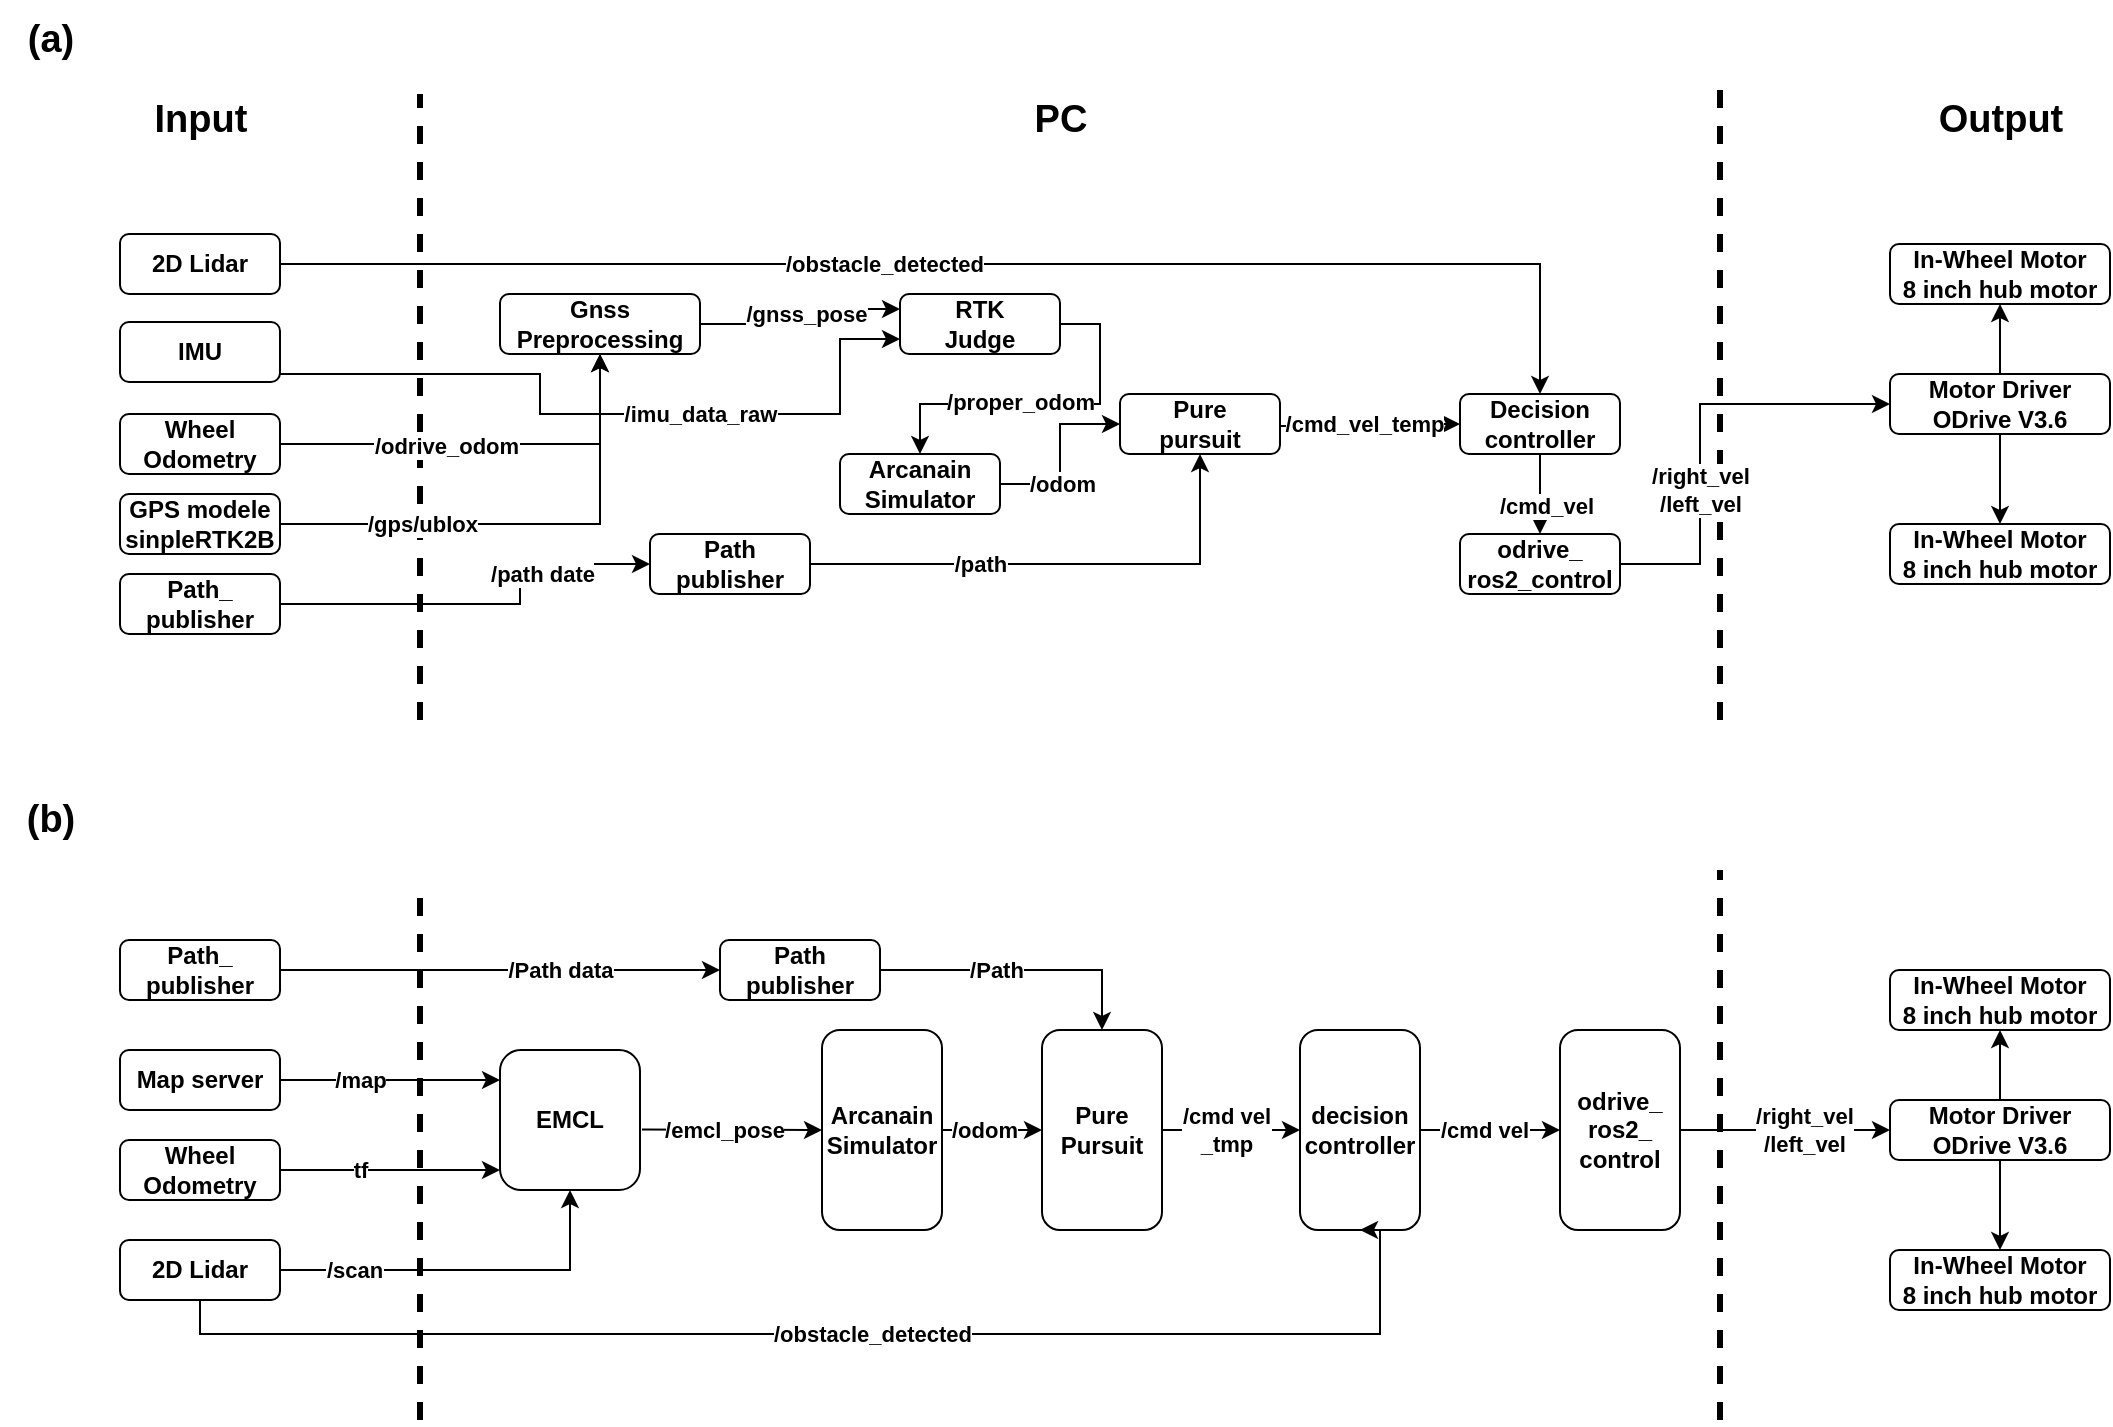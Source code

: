 <mxfile>
    <diagram name="Page-1" id="0783ab3e-0a74-02c8-0abd-f7b4e66b4bec">
        <mxGraphModel dx="871" dy="1112" grid="1" gridSize="10" guides="1" tooltips="1" connect="1" arrows="1" fold="1" page="1" pageScale="1" pageWidth="850" pageHeight="1100" background="none" math="0" shadow="0">
            <root>
                <mxCell id="0"/>
                <mxCell id="1" parent="0"/>
                <mxCell id="paWgnoQPD8wDNVeEvf1s-59" value="" style="endArrow=none;dashed=1;html=1;rounded=0;jumpSize=16;strokeWidth=3;" parent="1" edge="1">
                    <mxGeometry width="50" height="50" relative="1" as="geometry">
                        <mxPoint x="290" y="410" as="sourcePoint"/>
                        <mxPoint x="290" y="97" as="targetPoint"/>
                    </mxGeometry>
                </mxCell>
                <mxCell id="paWgnoQPD8wDNVeEvf1s-60" value="" style="endArrow=none;dashed=1;html=1;rounded=0;jumpSize=16;strokeWidth=3;" parent="1" edge="1">
                    <mxGeometry width="50" height="50" relative="1" as="geometry">
                        <mxPoint x="940" y="410" as="sourcePoint"/>
                        <mxPoint x="940" y="87" as="targetPoint"/>
                    </mxGeometry>
                </mxCell>
                <mxCell id="paWgnoQPD8wDNVeEvf1s-4" value="2D Lidar" style="rounded=1;whiteSpace=wrap;html=1;fontStyle=1" parent="1" vertex="1">
                    <mxGeometry x="140" y="167" width="80" height="30" as="geometry"/>
                </mxCell>
                <mxCell id="paWgnoQPD8wDNVeEvf1s-5" value="GPS modele&lt;div&gt;sinpleRTK2B&lt;/div&gt;" style="rounded=1;whiteSpace=wrap;html=1;fontStyle=1" parent="1" vertex="1">
                    <mxGeometry x="140" y="297" width="80" height="30" as="geometry"/>
                </mxCell>
                <mxCell id="paWgnoQPD8wDNVeEvf1s-6" value="Path_&lt;div&gt;publisher&lt;/div&gt;" style="rounded=1;whiteSpace=wrap;html=1;fontStyle=1" parent="1" vertex="1">
                    <mxGeometry x="140" y="337" width="80" height="30" as="geometry"/>
                </mxCell>
                <mxCell id="paWgnoQPD8wDNVeEvf1s-7" value="IMU" style="rounded=1;whiteSpace=wrap;html=1;fontStyle=1" parent="1" vertex="1">
                    <mxGeometry x="140" y="211" width="80" height="30" as="geometry"/>
                </mxCell>
                <mxCell id="paWgnoQPD8wDNVeEvf1s-11" value="Wheel&lt;div&gt;Odometry&lt;/div&gt;" style="rounded=1;whiteSpace=wrap;html=1;fontStyle=1" parent="1" vertex="1">
                    <mxGeometry x="140" y="257" width="80" height="30" as="geometry"/>
                </mxCell>
                <mxCell id="paWgnoQPD8wDNVeEvf1s-36" style="edgeStyle=orthogonalEdgeStyle;rounded=0;orthogonalLoop=1;jettySize=auto;html=1;exitX=1;exitY=0.5;exitDx=0;exitDy=0;entryX=0;entryY=0.25;entryDx=0;entryDy=0;fontStyle=1" parent="1" source="paWgnoQPD8wDNVeEvf1s-13" target="paWgnoQPD8wDNVeEvf1s-14" edge="1">
                    <mxGeometry relative="1" as="geometry"/>
                </mxCell>
                <mxCell id="paWgnoQPD8wDNVeEvf1s-37" value="/gnss_pose" style="edgeLabel;html=1;align=center;verticalAlign=middle;resizable=0;points=[];fontStyle=1" parent="paWgnoQPD8wDNVeEvf1s-36" vertex="1" connectable="0">
                    <mxGeometry x="0.12" y="-2" relative="1" as="geometry">
                        <mxPoint as="offset"/>
                    </mxGeometry>
                </mxCell>
                <mxCell id="paWgnoQPD8wDNVeEvf1s-13" value="Gnss&lt;div&gt;Preprocessing&lt;/div&gt;" style="rounded=1;whiteSpace=wrap;html=1;fontStyle=1" parent="1" vertex="1">
                    <mxGeometry x="330" y="197" width="100" height="30" as="geometry"/>
                </mxCell>
                <mxCell id="paWgnoQPD8wDNVeEvf1s-38" style="edgeStyle=orthogonalEdgeStyle;rounded=0;orthogonalLoop=1;jettySize=auto;html=1;exitX=1;exitY=0.5;exitDx=0;exitDy=0;entryX=0.5;entryY=0;entryDx=0;entryDy=0;fontStyle=1" parent="1" source="paWgnoQPD8wDNVeEvf1s-14" target="paWgnoQPD8wDNVeEvf1s-17" edge="1">
                    <mxGeometry relative="1" as="geometry"/>
                </mxCell>
                <mxCell id="paWgnoQPD8wDNVeEvf1s-39" value="/proper_odom" style="edgeLabel;html=1;align=center;verticalAlign=middle;resizable=0;points=[];fontStyle=1" parent="paWgnoQPD8wDNVeEvf1s-38" vertex="1" connectable="0">
                    <mxGeometry x="-0.255" y="1" relative="1" as="geometry">
                        <mxPoint x="-35" y="-2" as="offset"/>
                    </mxGeometry>
                </mxCell>
                <mxCell id="paWgnoQPD8wDNVeEvf1s-14" value="RTK&lt;div&gt;Judge&lt;/div&gt;" style="rounded=1;whiteSpace=wrap;html=1;fontStyle=1" parent="1" vertex="1">
                    <mxGeometry x="530" y="197" width="80" height="30" as="geometry"/>
                </mxCell>
                <mxCell id="paWgnoQPD8wDNVeEvf1s-45" style="edgeStyle=orthogonalEdgeStyle;rounded=0;orthogonalLoop=1;jettySize=auto;html=1;exitX=1;exitY=0.5;exitDx=0;exitDy=0;entryX=0.5;entryY=1;entryDx=0;entryDy=0;fontStyle=1" parent="1" source="paWgnoQPD8wDNVeEvf1s-16" target="paWgnoQPD8wDNVeEvf1s-18" edge="1">
                    <mxGeometry relative="1" as="geometry"/>
                </mxCell>
                <mxCell id="paWgnoQPD8wDNVeEvf1s-46" value="/path" style="edgeLabel;html=1;align=center;verticalAlign=middle;resizable=0;points=[];fontStyle=1" parent="paWgnoQPD8wDNVeEvf1s-45" vertex="1" connectable="0">
                    <mxGeometry x="-0.32" relative="1" as="geometry">
                        <mxPoint as="offset"/>
                    </mxGeometry>
                </mxCell>
                <mxCell id="paWgnoQPD8wDNVeEvf1s-16" value="Path&lt;div&gt;publisher&lt;/div&gt;" style="rounded=1;whiteSpace=wrap;html=1;fontStyle=1" parent="1" vertex="1">
                    <mxGeometry x="405" y="317" width="80" height="30" as="geometry"/>
                </mxCell>
                <mxCell id="paWgnoQPD8wDNVeEvf1s-40" style="edgeStyle=orthogonalEdgeStyle;rounded=0;orthogonalLoop=1;jettySize=auto;html=1;exitX=1;exitY=0.5;exitDx=0;exitDy=0;entryX=0;entryY=0.5;entryDx=0;entryDy=0;fontStyle=1" parent="1" source="paWgnoQPD8wDNVeEvf1s-17" target="paWgnoQPD8wDNVeEvf1s-18" edge="1">
                    <mxGeometry relative="1" as="geometry"/>
                </mxCell>
                <mxCell id="paWgnoQPD8wDNVeEvf1s-41" value="/odom" style="edgeLabel;html=1;align=center;verticalAlign=middle;resizable=0;points=[];fontStyle=1" parent="paWgnoQPD8wDNVeEvf1s-40" vertex="1" connectable="0">
                    <mxGeometry x="-0.333" y="-1" relative="1" as="geometry">
                        <mxPoint as="offset"/>
                    </mxGeometry>
                </mxCell>
                <mxCell id="paWgnoQPD8wDNVeEvf1s-17" value="Arcanain&lt;div&gt;Simulator&lt;/div&gt;" style="rounded=1;whiteSpace=wrap;html=1;fontStyle=1" parent="1" vertex="1">
                    <mxGeometry x="500" y="277" width="80" height="30" as="geometry"/>
                </mxCell>
                <mxCell id="paWgnoQPD8wDNVeEvf1s-42" value="/cmd_vel_temp" style="edgeStyle=orthogonalEdgeStyle;rounded=0;orthogonalLoop=1;jettySize=auto;html=1;exitX=1;exitY=0.5;exitDx=0;exitDy=0;entryX=0;entryY=0.5;entryDx=0;entryDy=0;fontStyle=1" parent="1" target="paWgnoQPD8wDNVeEvf1s-19" edge="1">
                    <mxGeometry relative="1" as="geometry">
                        <mxPoint x="716" y="262" as="sourcePoint"/>
                        <mxPoint x="806" y="262" as="targetPoint"/>
                        <Array as="points">
                            <mxPoint x="716" y="263"/>
                            <mxPoint x="750" y="263"/>
                        </Array>
                    </mxGeometry>
                </mxCell>
                <mxCell id="paWgnoQPD8wDNVeEvf1s-18" value="Pure&lt;div&gt;pursuit&lt;/div&gt;" style="rounded=1;whiteSpace=wrap;html=1;fontStyle=1" parent="1" vertex="1">
                    <mxGeometry x="640" y="247" width="80" height="30" as="geometry"/>
                </mxCell>
                <mxCell id="paWgnoQPD8wDNVeEvf1s-43" style="edgeStyle=orthogonalEdgeStyle;rounded=0;orthogonalLoop=1;jettySize=auto;html=1;exitX=0.5;exitY=1;exitDx=0;exitDy=0;entryX=0.5;entryY=0;entryDx=0;entryDy=0;fontStyle=1" parent="1" source="paWgnoQPD8wDNVeEvf1s-19" target="paWgnoQPD8wDNVeEvf1s-22" edge="1">
                    <mxGeometry relative="1" as="geometry"/>
                </mxCell>
                <mxCell id="paWgnoQPD8wDNVeEvf1s-44" value="/cmd_vel" style="edgeLabel;html=1;align=center;verticalAlign=middle;resizable=0;points=[];fontStyle=1" parent="paWgnoQPD8wDNVeEvf1s-43" vertex="1" connectable="0">
                    <mxGeometry x="0.28" y="3" relative="1" as="geometry">
                        <mxPoint as="offset"/>
                    </mxGeometry>
                </mxCell>
                <mxCell id="paWgnoQPD8wDNVeEvf1s-19" value="Decision&lt;div&gt;controller&lt;/div&gt;" style="rounded=1;whiteSpace=wrap;html=1;fontStyle=1" parent="1" vertex="1">
                    <mxGeometry x="810" y="247" width="80" height="30" as="geometry"/>
                </mxCell>
                <mxCell id="paWgnoQPD8wDNVeEvf1s-22" value="odrive_&lt;div&gt;ros2_control&lt;/div&gt;" style="rounded=1;whiteSpace=wrap;html=1;fontStyle=1" parent="1" vertex="1">
                    <mxGeometry x="810" y="317" width="80" height="30" as="geometry"/>
                </mxCell>
                <mxCell id="paWgnoQPD8wDNVeEvf1s-23" value="In-Wheel Motor&lt;div&gt;8 inch hub motor&lt;/div&gt;" style="rounded=1;whiteSpace=wrap;html=1;fontStyle=1" parent="1" vertex="1">
                    <mxGeometry x="1025" y="172" width="110" height="30" as="geometry"/>
                </mxCell>
                <mxCell id="paWgnoQPD8wDNVeEvf1s-57" style="edgeStyle=orthogonalEdgeStyle;rounded=0;orthogonalLoop=1;jettySize=auto;html=1;exitX=0.5;exitY=0;exitDx=0;exitDy=0;entryX=0.5;entryY=1;entryDx=0;entryDy=0;" parent="1" source="paWgnoQPD8wDNVeEvf1s-24" target="paWgnoQPD8wDNVeEvf1s-23" edge="1">
                    <mxGeometry relative="1" as="geometry"/>
                </mxCell>
                <mxCell id="paWgnoQPD8wDNVeEvf1s-58" style="edgeStyle=orthogonalEdgeStyle;rounded=0;orthogonalLoop=1;jettySize=auto;html=1;exitX=0.5;exitY=1;exitDx=0;exitDy=0;" parent="1" source="paWgnoQPD8wDNVeEvf1s-24" target="paWgnoQPD8wDNVeEvf1s-25" edge="1">
                    <mxGeometry relative="1" as="geometry"/>
                </mxCell>
                <mxCell id="paWgnoQPD8wDNVeEvf1s-24" value="Motor Driver&lt;div&gt;ODrive V3.6&lt;/div&gt;" style="rounded=1;whiteSpace=wrap;html=1;fontStyle=1" parent="1" vertex="1">
                    <mxGeometry x="1025" y="237" width="110" height="30" as="geometry"/>
                </mxCell>
                <mxCell id="paWgnoQPD8wDNVeEvf1s-25" value="In-Wheel Motor&lt;div&gt;8 inch hub motor&lt;/div&gt;" style="rounded=1;whiteSpace=wrap;html=1;fontStyle=1" parent="1" vertex="1">
                    <mxGeometry x="1025" y="312" width="110" height="30" as="geometry"/>
                </mxCell>
                <mxCell id="paWgnoQPD8wDNVeEvf1s-30" style="edgeStyle=orthogonalEdgeStyle;rounded=0;orthogonalLoop=1;jettySize=auto;html=1;exitX=1;exitY=0.5;exitDx=0;exitDy=0;entryX=0.5;entryY=0;entryDx=0;entryDy=0;fontStyle=1" parent="1" source="paWgnoQPD8wDNVeEvf1s-4" target="paWgnoQPD8wDNVeEvf1s-19" edge="1">
                    <mxGeometry relative="1" as="geometry"/>
                </mxCell>
                <mxCell id="paWgnoQPD8wDNVeEvf1s-31" value="/obstacle_detected" style="edgeLabel;html=1;align=center;verticalAlign=middle;resizable=0;points=[];fontStyle=1" parent="paWgnoQPD8wDNVeEvf1s-30" vertex="1" connectable="0">
                    <mxGeometry x="-0.133" relative="1" as="geometry">
                        <mxPoint as="offset"/>
                    </mxGeometry>
                </mxCell>
                <mxCell id="paWgnoQPD8wDNVeEvf1s-32" style="edgeStyle=orthogonalEdgeStyle;rounded=0;orthogonalLoop=1;jettySize=auto;html=1;exitX=1;exitY=0.5;exitDx=0;exitDy=0;fontStyle=1" parent="1" source="paWgnoQPD8wDNVeEvf1s-11" target="paWgnoQPD8wDNVeEvf1s-13" edge="1">
                    <mxGeometry relative="1" as="geometry"/>
                </mxCell>
                <mxCell id="paWgnoQPD8wDNVeEvf1s-33" value="/odrive_odom" style="edgeLabel;html=1;align=center;verticalAlign=middle;resizable=0;points=[];fontStyle=1" parent="paWgnoQPD8wDNVeEvf1s-32" vertex="1" connectable="0">
                    <mxGeometry x="-0.193" y="-1" relative="1" as="geometry">
                        <mxPoint as="offset"/>
                    </mxGeometry>
                </mxCell>
                <mxCell id="paWgnoQPD8wDNVeEvf1s-34" style="edgeStyle=orthogonalEdgeStyle;rounded=0;orthogonalLoop=1;jettySize=auto;html=1;exitX=1;exitY=0.5;exitDx=0;exitDy=0;entryX=0.5;entryY=1;entryDx=0;entryDy=0;fontStyle=1" parent="1" source="paWgnoQPD8wDNVeEvf1s-5" target="paWgnoQPD8wDNVeEvf1s-13" edge="1">
                    <mxGeometry relative="1" as="geometry"/>
                </mxCell>
                <mxCell id="paWgnoQPD8wDNVeEvf1s-35" value="/gps/ublox" style="edgeLabel;html=1;align=center;verticalAlign=middle;resizable=0;points=[];fontStyle=1" parent="paWgnoQPD8wDNVeEvf1s-34" vertex="1" connectable="0">
                    <mxGeometry x="-0.425" relative="1" as="geometry">
                        <mxPoint as="offset"/>
                    </mxGeometry>
                </mxCell>
                <mxCell id="paWgnoQPD8wDNVeEvf1s-47" style="edgeStyle=orthogonalEdgeStyle;rounded=0;orthogonalLoop=1;jettySize=auto;html=1;exitX=1;exitY=0.5;exitDx=0;exitDy=0;entryX=0;entryY=0.5;entryDx=0;entryDy=0;fontStyle=1" parent="1" source="paWgnoQPD8wDNVeEvf1s-6" target="paWgnoQPD8wDNVeEvf1s-16" edge="1">
                    <mxGeometry relative="1" as="geometry">
                        <Array as="points">
                            <mxPoint x="340" y="352"/>
                            <mxPoint x="340" y="332"/>
                        </Array>
                    </mxGeometry>
                </mxCell>
                <mxCell id="paWgnoQPD8wDNVeEvf1s-48" value="/path date" style="edgeLabel;html=1;align=center;verticalAlign=middle;resizable=0;points=[];fontStyle=1" parent="paWgnoQPD8wDNVeEvf1s-47" vertex="1" connectable="0">
                    <mxGeometry x="0.096" y="1" relative="1" as="geometry">
                        <mxPoint x="18" y="-14" as="offset"/>
                    </mxGeometry>
                </mxCell>
                <mxCell id="paWgnoQPD8wDNVeEvf1s-49" style="edgeStyle=orthogonalEdgeStyle;rounded=0;orthogonalLoop=1;jettySize=auto;html=1;exitX=1;exitY=0.5;exitDx=0;exitDy=0;entryX=0;entryY=0.75;entryDx=0;entryDy=0;fontStyle=1" parent="1" source="paWgnoQPD8wDNVeEvf1s-7" target="paWgnoQPD8wDNVeEvf1s-14" edge="1">
                    <mxGeometry relative="1" as="geometry">
                        <mxPoint x="380" y="472" as="sourcePoint"/>
                        <mxPoint x="520" y="237" as="targetPoint"/>
                        <Array as="points">
                            <mxPoint x="220" y="237"/>
                            <mxPoint x="350" y="237"/>
                            <mxPoint x="350" y="257"/>
                            <mxPoint x="500" y="257"/>
                            <mxPoint x="500" y="219"/>
                        </Array>
                    </mxGeometry>
                </mxCell>
                <mxCell id="paWgnoQPD8wDNVeEvf1s-50" value="/imu_data_raw" style="edgeLabel;html=1;align=center;verticalAlign=middle;resizable=0;points=[];fontStyle=1" parent="paWgnoQPD8wDNVeEvf1s-49" vertex="1" connectable="0">
                    <mxGeometry x="0.379" relative="1" as="geometry">
                        <mxPoint x="-20" as="offset"/>
                    </mxGeometry>
                </mxCell>
                <mxCell id="paWgnoQPD8wDNVeEvf1s-55" style="edgeStyle=orthogonalEdgeStyle;rounded=0;orthogonalLoop=1;jettySize=auto;html=1;exitX=1;exitY=0.5;exitDx=0;exitDy=0;entryX=0;entryY=0.5;entryDx=0;entryDy=0;fontStyle=1" parent="1" source="paWgnoQPD8wDNVeEvf1s-22" target="paWgnoQPD8wDNVeEvf1s-24" edge="1">
                    <mxGeometry relative="1" as="geometry">
                        <Array as="points">
                            <mxPoint x="930" y="332"/>
                            <mxPoint x="930" y="252"/>
                        </Array>
                    </mxGeometry>
                </mxCell>
                <mxCell id="paWgnoQPD8wDNVeEvf1s-56" value="/right_vel&lt;div&gt;/left_vel&lt;/div&gt;" style="edgeLabel;html=1;align=center;verticalAlign=middle;resizable=0;points=[];fontStyle=1" parent="paWgnoQPD8wDNVeEvf1s-55" vertex="1" connectable="0">
                    <mxGeometry x="-0.285" relative="1" as="geometry">
                        <mxPoint as="offset"/>
                    </mxGeometry>
                </mxCell>
                <mxCell id="paWgnoQPD8wDNVeEvf1s-61" value="Input" style="text;html=1;align=center;verticalAlign=middle;resizable=0;points=[];autosize=1;strokeColor=none;fillColor=none;fontStyle=1;fontSize=19;" parent="1" vertex="1">
                    <mxGeometry x="145" y="90" width="70" height="40" as="geometry"/>
                </mxCell>
                <mxCell id="paWgnoQPD8wDNVeEvf1s-62" value="PC" style="text;html=1;align=center;verticalAlign=middle;resizable=0;points=[];autosize=1;strokeColor=none;fillColor=none;fontStyle=1;fontSize=19;" parent="1" vertex="1">
                    <mxGeometry x="585" y="90" width="50" height="40" as="geometry"/>
                </mxCell>
                <mxCell id="paWgnoQPD8wDNVeEvf1s-63" value="Output" style="text;html=1;align=center;verticalAlign=middle;resizable=0;points=[];autosize=1;strokeColor=none;fillColor=none;fontStyle=1;fontSize=19;" parent="1" vertex="1">
                    <mxGeometry x="1040" y="90" width="80" height="40" as="geometry"/>
                </mxCell>
                <mxCell id="2" value="(a)" style="text;html=1;align=center;verticalAlign=middle;resizable=0;points=[];autosize=1;strokeColor=none;fillColor=none;fontStyle=1;fontSize=19;" vertex="1" parent="1">
                    <mxGeometry x="80" y="50" width="50" height="40" as="geometry"/>
                </mxCell>
                <mxCell id="3" value="(b)" style="text;html=1;align=center;verticalAlign=middle;resizable=0;points=[];autosize=1;strokeColor=none;fillColor=none;fontStyle=1;fontSize=19;" vertex="1" parent="1">
                    <mxGeometry x="80" y="440" width="50" height="40" as="geometry"/>
                </mxCell>
                <mxCell id="4" value="" style="endArrow=none;dashed=1;html=1;rounded=0;jumpSize=16;strokeWidth=3;" edge="1" parent="1">
                    <mxGeometry width="50" height="50" relative="1" as="geometry">
                        <mxPoint x="290" y="760" as="sourcePoint"/>
                        <mxPoint x="290" y="490" as="targetPoint"/>
                    </mxGeometry>
                </mxCell>
                <mxCell id="5" value="" style="endArrow=none;dashed=1;html=1;rounded=0;jumpSize=16;strokeWidth=3;" edge="1" parent="1">
                    <mxGeometry width="50" height="50" relative="1" as="geometry">
                        <mxPoint x="940" y="760" as="sourcePoint"/>
                        <mxPoint x="940" y="485" as="targetPoint"/>
                    </mxGeometry>
                </mxCell>
                <mxCell id="6" value="2D Lidar" style="rounded=1;whiteSpace=wrap;html=1;fontStyle=1" vertex="1" parent="1">
                    <mxGeometry x="140" y="670" width="80" height="30" as="geometry"/>
                </mxCell>
                <mxCell id="24" style="edgeStyle=none;html=1;exitX=1;exitY=0.5;exitDx=0;exitDy=0;entryX=0;entryY=0.5;entryDx=0;entryDy=0;" edge="1" parent="1" source="7" target="12">
                    <mxGeometry relative="1" as="geometry"/>
                </mxCell>
                <mxCell id="7" value="Path_&lt;div&gt;publisher&lt;/div&gt;" style="rounded=1;whiteSpace=wrap;html=1;fontStyle=1" vertex="1" parent="1">
                    <mxGeometry x="140" y="520" width="80" height="30" as="geometry"/>
                </mxCell>
                <mxCell id="31" style="edgeStyle=none;html=1;exitX=1;exitY=0.5;exitDx=0;exitDy=0;" edge="1" parent="1" source="8">
                    <mxGeometry relative="1" as="geometry">
                        <mxPoint x="330" y="590" as="targetPoint"/>
                    </mxGeometry>
                </mxCell>
                <mxCell id="8" value="Map server" style="rounded=1;whiteSpace=wrap;html=1;fontStyle=1" vertex="1" parent="1">
                    <mxGeometry x="140" y="575" width="80" height="30" as="geometry"/>
                </mxCell>
                <mxCell id="30" style="edgeStyle=none;html=1;exitX=1;exitY=0.5;exitDx=0;exitDy=0;" edge="1" parent="1" source="9">
                    <mxGeometry relative="1" as="geometry">
                        <mxPoint x="330" y="635" as="targetPoint"/>
                    </mxGeometry>
                </mxCell>
                <mxCell id="9" value="Wheel&lt;div&gt;Odometry&lt;/div&gt;" style="rounded=1;whiteSpace=wrap;html=1;fontStyle=1" vertex="1" parent="1">
                    <mxGeometry x="140" y="620" width="80" height="30" as="geometry"/>
                </mxCell>
                <mxCell id="11" value="EMCL" style="rounded=1;whiteSpace=wrap;html=1;fontStyle=1" vertex="1" parent="1">
                    <mxGeometry x="330" y="575" width="70" height="70" as="geometry"/>
                </mxCell>
                <mxCell id="12" value="Path&lt;div&gt;publisher&lt;/div&gt;" style="rounded=1;whiteSpace=wrap;html=1;fontStyle=1" vertex="1" parent="1">
                    <mxGeometry x="440" y="520" width="80" height="30" as="geometry"/>
                </mxCell>
                <mxCell id="41" style="edgeStyle=none;html=1;exitX=1;exitY=0.5;exitDx=0;exitDy=0;entryX=0;entryY=0.5;entryDx=0;entryDy=0;" edge="1" parent="1" source="14" target="15">
                    <mxGeometry relative="1" as="geometry"/>
                </mxCell>
                <mxCell id="14" value="Arcanain&lt;br&gt;Simulator" style="rounded=1;whiteSpace=wrap;html=1;fontStyle=1" vertex="1" parent="1">
                    <mxGeometry x="491" y="565" width="60" height="100" as="geometry"/>
                </mxCell>
                <mxCell id="45" style="edgeStyle=none;html=1;exitX=1;exitY=0.5;exitDx=0;exitDy=0;entryX=0;entryY=0.5;entryDx=0;entryDy=0;" edge="1" parent="1" source="15" target="16">
                    <mxGeometry relative="1" as="geometry"/>
                </mxCell>
                <mxCell id="15" value="Pure Pursuit" style="rounded=1;whiteSpace=wrap;html=1;fontStyle=1" vertex="1" parent="1">
                    <mxGeometry x="601" y="565" width="60" height="100" as="geometry"/>
                </mxCell>
                <mxCell id="47" style="edgeStyle=none;html=1;exitX=1;exitY=0.5;exitDx=0;exitDy=0;entryX=0;entryY=0.5;entryDx=0;entryDy=0;" edge="1" parent="1" source="16" target="17">
                    <mxGeometry relative="1" as="geometry"/>
                </mxCell>
                <mxCell id="16" value="decision&lt;div&gt;controller&lt;/div&gt;" style="rounded=1;whiteSpace=wrap;html=1;fontStyle=1" vertex="1" parent="1">
                    <mxGeometry x="730" y="565" width="60" height="100" as="geometry"/>
                </mxCell>
                <mxCell id="49" style="edgeStyle=none;html=1;exitX=1;exitY=0.5;exitDx=0;exitDy=0;entryX=0;entryY=0.5;entryDx=0;entryDy=0;" edge="1" parent="1" source="17" target="22">
                    <mxGeometry relative="1" as="geometry"/>
                </mxCell>
                <mxCell id="17" value="odrive_&lt;div&gt;ros2_&lt;br&gt;control&lt;/div&gt;" style="rounded=1;whiteSpace=wrap;html=1;fontStyle=1" vertex="1" parent="1">
                    <mxGeometry x="860" y="565" width="60" height="100" as="geometry"/>
                </mxCell>
                <mxCell id="19" value="In-Wheel Motor&lt;div&gt;8 inch hub motor&lt;/div&gt;" style="rounded=1;whiteSpace=wrap;html=1;fontStyle=1" vertex="1" parent="1">
                    <mxGeometry x="1025" y="535" width="110" height="30" as="geometry"/>
                </mxCell>
                <mxCell id="20" style="edgeStyle=orthogonalEdgeStyle;rounded=0;orthogonalLoop=1;jettySize=auto;html=1;exitX=0.5;exitY=0;exitDx=0;exitDy=0;entryX=0.5;entryY=1;entryDx=0;entryDy=0;" edge="1" parent="1" source="22" target="19">
                    <mxGeometry relative="1" as="geometry"/>
                </mxCell>
                <mxCell id="21" style="edgeStyle=orthogonalEdgeStyle;rounded=0;orthogonalLoop=1;jettySize=auto;html=1;exitX=0.5;exitY=1;exitDx=0;exitDy=0;" edge="1" parent="1" source="22" target="23">
                    <mxGeometry relative="1" as="geometry"/>
                </mxCell>
                <mxCell id="22" value="Motor Driver&lt;div&gt;ODrive V3.6&lt;/div&gt;" style="rounded=1;whiteSpace=wrap;html=1;fontStyle=1" vertex="1" parent="1">
                    <mxGeometry x="1025" y="600" width="110" height="30" as="geometry"/>
                </mxCell>
                <mxCell id="23" value="In-Wheel Motor&lt;div&gt;8 inch hub motor&lt;/div&gt;" style="rounded=1;whiteSpace=wrap;html=1;fontStyle=1" vertex="1" parent="1">
                    <mxGeometry x="1025" y="675" width="110" height="30" as="geometry"/>
                </mxCell>
                <mxCell id="26" value="/Path data" style="edgeLabel;html=1;align=center;verticalAlign=middle;resizable=0;points=[];fontStyle=1" vertex="1" connectable="0" parent="1">
                    <mxGeometry x="360.003" y="534.995" as="geometry"/>
                </mxCell>
                <mxCell id="32" value="/map" style="edgeLabel;html=1;align=center;verticalAlign=middle;resizable=0;points=[];fontStyle=1" vertex="1" connectable="0" parent="1">
                    <mxGeometry x="260.003" y="589.995" as="geometry"/>
                </mxCell>
                <mxCell id="33" value="tf" style="edgeLabel;html=1;align=center;verticalAlign=middle;resizable=0;points=[];fontStyle=1" vertex="1" connectable="0" parent="1">
                    <mxGeometry x="260.003" y="634.995" as="geometry"/>
                </mxCell>
                <mxCell id="35" style="edgeStyle=orthogonalEdgeStyle;rounded=0;orthogonalLoop=1;jettySize=auto;html=1;fontStyle=1;entryX=0.5;entryY=1;entryDx=0;entryDy=0;" edge="1" parent="1" source="6" target="11">
                    <mxGeometry relative="1" as="geometry">
                        <mxPoint x="224" y="685" as="sourcePoint"/>
                        <mxPoint x="414" y="650" as="targetPoint"/>
                        <Array as="points">
                            <mxPoint x="365" y="685"/>
                        </Array>
                    </mxGeometry>
                </mxCell>
                <mxCell id="36" value="/scan" style="edgeLabel;html=1;align=center;verticalAlign=middle;resizable=0;points=[];fontStyle=1" vertex="1" connectable="0" parent="35">
                    <mxGeometry x="-0.32" relative="1" as="geometry">
                        <mxPoint x="-26" as="offset"/>
                    </mxGeometry>
                </mxCell>
                <mxCell id="37" style="edgeStyle=none;html=1;exitX=1;exitY=0.5;exitDx=0;exitDy=0;entryX=0;entryY=0.5;entryDx=0;entryDy=0;" edge="1" parent="1" target="14">
                    <mxGeometry relative="1" as="geometry">
                        <mxPoint x="471" y="615" as="targetPoint"/>
                        <mxPoint x="401" y="614.81" as="sourcePoint"/>
                    </mxGeometry>
                </mxCell>
                <mxCell id="38" value="/emcl_pose" style="edgeLabel;html=1;align=center;verticalAlign=middle;resizable=0;points=[];fontStyle=1" vertex="1" connectable="0" parent="1">
                    <mxGeometry x="442.005" y="615" as="geometry"/>
                </mxCell>
                <mxCell id="39" style="edgeStyle=orthogonalEdgeStyle;rounded=0;orthogonalLoop=1;jettySize=auto;html=1;fontStyle=1;entryX=0.5;entryY=1;entryDx=0;entryDy=0;" edge="1" parent="1" target="16">
                    <mxGeometry relative="1" as="geometry">
                        <mxPoint x="180" y="700" as="sourcePoint"/>
                        <mxPoint x="780" y="670" as="targetPoint"/>
                        <Array as="points">
                            <mxPoint x="180" y="717"/>
                            <mxPoint x="770" y="717"/>
                        </Array>
                    </mxGeometry>
                </mxCell>
                <mxCell id="40" value="/obstacle_detected" style="edgeLabel;html=1;align=center;verticalAlign=middle;resizable=0;points=[];fontStyle=1" vertex="1" connectable="0" parent="39">
                    <mxGeometry x="0.379" relative="1" as="geometry">
                        <mxPoint x="-109" as="offset"/>
                    </mxGeometry>
                </mxCell>
                <mxCell id="42" value="/odom" style="edgeLabel;html=1;align=center;verticalAlign=middle;resizable=0;points=[];fontStyle=1" vertex="1" connectable="0" parent="1">
                    <mxGeometry x="572.005" y="615" as="geometry"/>
                </mxCell>
                <mxCell id="43" style="edgeStyle=orthogonalEdgeStyle;rounded=0;orthogonalLoop=1;jettySize=auto;html=1;entryX=0.5;entryY=0;entryDx=0;entryDy=0;fontStyle=1" edge="1" parent="1" source="12" target="15">
                    <mxGeometry relative="1" as="geometry">
                        <mxPoint x="250.0" y="518" as="sourcePoint"/>
                        <mxPoint x="880" y="583" as="targetPoint"/>
                    </mxGeometry>
                </mxCell>
                <mxCell id="44" value="/Path" style="edgeLabel;html=1;align=center;verticalAlign=middle;resizable=0;points=[];fontStyle=1" vertex="1" connectable="0" parent="43">
                    <mxGeometry x="-0.133" relative="1" as="geometry">
                        <mxPoint x="-3" as="offset"/>
                    </mxGeometry>
                </mxCell>
                <mxCell id="46" value="/cmd vel&lt;br&gt;_tmp" style="edgeLabel;html=1;align=center;verticalAlign=middle;resizable=0;points=[];fontStyle=1" vertex="1" connectable="0" parent="1">
                    <mxGeometry x="693.005" y="615" as="geometry"/>
                </mxCell>
                <mxCell id="48" value="/cmd vel" style="edgeLabel;html=1;align=center;verticalAlign=middle;resizable=0;points=[];fontStyle=1" vertex="1" connectable="0" parent="1">
                    <mxGeometry x="821.995" y="615" as="geometry"/>
                </mxCell>
                <mxCell id="50" value="/right_vel&lt;br&gt;/left_vel" style="edgeLabel;html=1;align=center;verticalAlign=middle;resizable=0;points=[];fontStyle=1" vertex="1" connectable="0" parent="1">
                    <mxGeometry x="982.005" y="615" as="geometry"/>
                </mxCell>
            </root>
        </mxGraphModel>
    </diagram>
</mxfile>